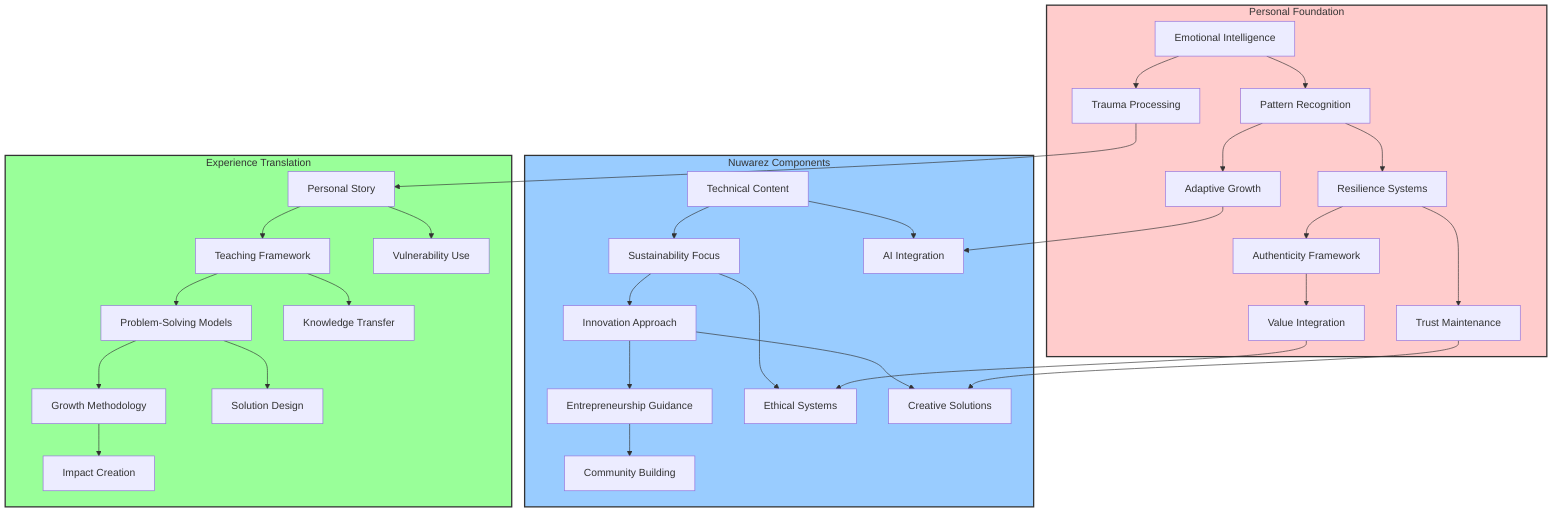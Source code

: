 flowchart TD
    subgraph Personal[Personal Foundation]
        A[Emotional Intelligence] --> B[Pattern Recognition]
        B --> C[Resilience Systems]
        C --> D[Authenticity Framework]
        
        A1[Trauma Processing]
        B1[Adaptive Growth]
        C1[Trust Maintenance]
        D1[Value Integration]
        
        A --> A1
        B --> B1
        C --> C1
        D --> D1
    end

    subgraph Nuwarez[Nuwarez Components]
        E[Technical Content] --> F[Sustainability Focus]
        F --> G[Innovation Approach]
        G --> H[Entrepreneurship Guidance]
        
        E1[AI Integration]
        F1[Ethical Systems]
        G1[Creative Solutions]
        H1[Community Building]
        
        E --> E1
        F --> F1
        G --> G1
        H --> H1
    end

    subgraph Translation[Experience Translation]
        I[Personal Story] --> J[Teaching Framework]
        J --> K[Problem-Solving Models]
        K --> L[Growth Methodology]
        
        I1[Vulnerability Use]
        J1[Knowledge Transfer]
        K1[Solution Design]
        L1[Impact Creation]
        
        I --> I1
        J --> J1
        K --> K1
        L --> L1
    end

    A1 --> I
    B1 --> E1
    C1 --> G1
    D1 --> F1

    style Personal fill:#ffcccc,stroke:#333,stroke-width:2px
    style Nuwarez fill:#99ccff,stroke:#333,stroke-width:2px
    style Translation fill:#99ff99,stroke:#333,stroke-width:2px